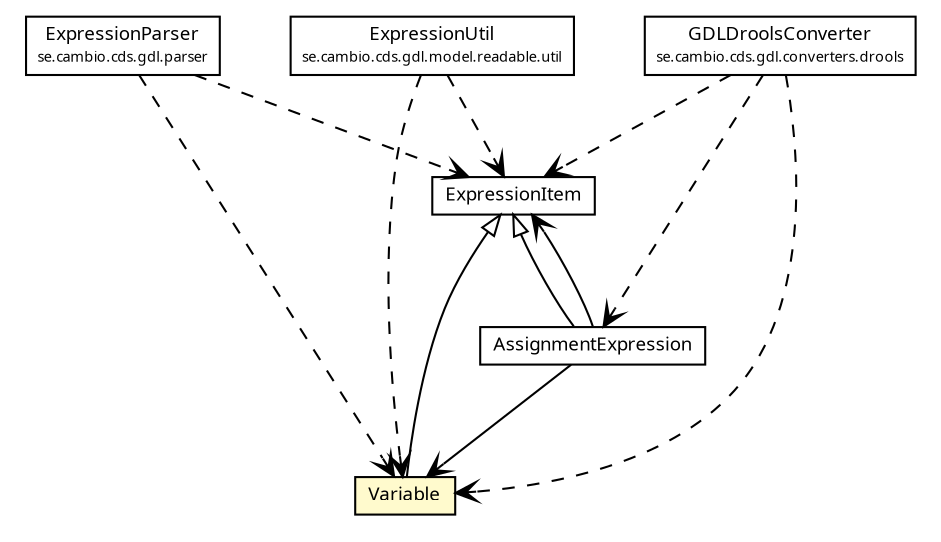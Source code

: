 #!/usr/local/bin/dot
#
# Class diagram 
# Generated by UMLGraph version R5_6 (http://www.umlgraph.org/)
#

digraph G {
	edge [fontname="Trebuchet MS",fontsize=10,labelfontname="Trebuchet MS",labelfontsize=10];
	node [fontname="Trebuchet MS",fontsize=10,shape=plaintext];
	nodesep=0.25;
	ranksep=0.5;
	// se.cambio.cds.gdl.model.expression.Variable
	c347767 [label=<<table title="se.cambio.cds.gdl.model.expression.Variable" border="0" cellborder="1" cellspacing="0" cellpadding="2" port="p" bgcolor="lemonChiffon" href="./Variable.html">
		<tr><td><table border="0" cellspacing="0" cellpadding="1">
<tr><td align="center" balign="center"><font face="Trebuchet MS"> Variable </font></td></tr>
		</table></td></tr>
		</table>>, URL="./Variable.html", fontname="Trebuchet MS", fontcolor="black", fontsize=9.0];
	// se.cambio.cds.gdl.model.expression.ExpressionItem
	c347774 [label=<<table title="se.cambio.cds.gdl.model.expression.ExpressionItem" border="0" cellborder="1" cellspacing="0" cellpadding="2" port="p" href="./ExpressionItem.html">
		<tr><td><table border="0" cellspacing="0" cellpadding="1">
<tr><td align="center" balign="center"><font face="Trebuchet MS"> ExpressionItem </font></td></tr>
		</table></td></tr>
		</table>>, URL="./ExpressionItem.html", fontname="Trebuchet MS", fontcolor="black", fontsize=9.0];
	// se.cambio.cds.gdl.model.expression.AssignmentExpression
	c347780 [label=<<table title="se.cambio.cds.gdl.model.expression.AssignmentExpression" border="0" cellborder="1" cellspacing="0" cellpadding="2" port="p" href="./AssignmentExpression.html">
		<tr><td><table border="0" cellspacing="0" cellpadding="1">
<tr><td align="center" balign="center"><font face="Trebuchet MS"> AssignmentExpression </font></td></tr>
		</table></td></tr>
		</table>>, URL="./AssignmentExpression.html", fontname="Trebuchet MS", fontcolor="black", fontsize=9.0];
	// se.cambio.cds.gdl.parser.ExpressionParser
	c347864 [label=<<table title="se.cambio.cds.gdl.parser.ExpressionParser" border="0" cellborder="1" cellspacing="0" cellpadding="2" port="p" href="../../parser/ExpressionParser.html">
		<tr><td><table border="0" cellspacing="0" cellpadding="1">
<tr><td align="center" balign="center"><font face="Trebuchet MS"> ExpressionParser </font></td></tr>
<tr><td align="center" balign="center"><font face="Trebuchet MS" point-size="7.0"> se.cambio.cds.gdl.parser </font></td></tr>
		</table></td></tr>
		</table>>, URL="../../parser/ExpressionParser.html", fontname="Trebuchet MS", fontcolor="black", fontsize=9.0];
	// se.cambio.cds.gdl.model.readable.util.ExpressionUtil
	c348002 [label=<<table title="se.cambio.cds.gdl.model.readable.util.ExpressionUtil" border="0" cellborder="1" cellspacing="0" cellpadding="2" port="p" href="../readable/util/ExpressionUtil.html">
		<tr><td><table border="0" cellspacing="0" cellpadding="1">
<tr><td align="center" balign="center"><font face="Trebuchet MS"> ExpressionUtil </font></td></tr>
<tr><td align="center" balign="center"><font face="Trebuchet MS" point-size="7.0"> se.cambio.cds.gdl.model.readable.util </font></td></tr>
		</table></td></tr>
		</table>>, URL="../readable/util/ExpressionUtil.html", fontname="Trebuchet MS", fontcolor="black", fontsize=9.0];
	// se.cambio.cds.gdl.converters.drools.GDLDroolsConverter
	c348113 [label=<<table title="se.cambio.cds.gdl.converters.drools.GDLDroolsConverter" border="0" cellborder="1" cellspacing="0" cellpadding="2" port="p" href="../../converters/drools/GDLDroolsConverter.html">
		<tr><td><table border="0" cellspacing="0" cellpadding="1">
<tr><td align="center" balign="center"><font face="Trebuchet MS"> GDLDroolsConverter </font></td></tr>
<tr><td align="center" balign="center"><font face="Trebuchet MS" point-size="7.0"> se.cambio.cds.gdl.converters.drools </font></td></tr>
		</table></td></tr>
		</table>>, URL="../../converters/drools/GDLDroolsConverter.html", fontname="Trebuchet MS", fontcolor="black", fontsize=9.0];
	//se.cambio.cds.gdl.model.expression.Variable extends se.cambio.cds.gdl.model.expression.ExpressionItem
	c347774:p -> c347767:p [dir=back,arrowtail=empty];
	//se.cambio.cds.gdl.model.expression.AssignmentExpression extends se.cambio.cds.gdl.model.expression.ExpressionItem
	c347774:p -> c347780:p [dir=back,arrowtail=empty];
	// se.cambio.cds.gdl.model.expression.AssignmentExpression NAVASSOC se.cambio.cds.gdl.model.expression.Variable
	c347780:p -> c347767:p [taillabel="", label="", headlabel="", fontname="Trebuchet MS", fontcolor="black", fontsize=10.0, color="black", arrowhead=open];
	// se.cambio.cds.gdl.model.expression.AssignmentExpression NAVASSOC se.cambio.cds.gdl.model.expression.ExpressionItem
	c347780:p -> c347774:p [taillabel="", label="", headlabel="", fontname="Trebuchet MS", fontcolor="black", fontsize=10.0, color="black", arrowhead=open];
	// se.cambio.cds.gdl.parser.ExpressionParser DEPEND se.cambio.cds.gdl.model.expression.ExpressionItem
	c347864:p -> c347774:p [taillabel="", label="", headlabel="", fontname="Trebuchet MS", fontcolor="black", fontsize=10.0, color="black", arrowhead=open, style=dashed];
	// se.cambio.cds.gdl.parser.ExpressionParser DEPEND se.cambio.cds.gdl.model.expression.Variable
	c347864:p -> c347767:p [taillabel="", label="", headlabel="", fontname="Trebuchet MS", fontcolor="black", fontsize=10.0, color="black", arrowhead=open, style=dashed];
	// se.cambio.cds.gdl.model.readable.util.ExpressionUtil DEPEND se.cambio.cds.gdl.model.expression.ExpressionItem
	c348002:p -> c347774:p [taillabel="", label="", headlabel="", fontname="Trebuchet MS", fontcolor="black", fontsize=10.0, color="black", arrowhead=open, style=dashed];
	// se.cambio.cds.gdl.model.readable.util.ExpressionUtil DEPEND se.cambio.cds.gdl.model.expression.Variable
	c348002:p -> c347767:p [taillabel="", label="", headlabel="", fontname="Trebuchet MS", fontcolor="black", fontsize=10.0, color="black", arrowhead=open, style=dashed];
	// se.cambio.cds.gdl.converters.drools.GDLDroolsConverter DEPEND se.cambio.cds.gdl.model.expression.Variable
	c348113:p -> c347767:p [taillabel="", label="", headlabel="", fontname="Trebuchet MS", fontcolor="black", fontsize=10.0, color="black", arrowhead=open, style=dashed];
	// se.cambio.cds.gdl.converters.drools.GDLDroolsConverter DEPEND se.cambio.cds.gdl.model.expression.ExpressionItem
	c348113:p -> c347774:p [taillabel="", label="", headlabel="", fontname="Trebuchet MS", fontcolor="black", fontsize=10.0, color="black", arrowhead=open, style=dashed];
	// se.cambio.cds.gdl.converters.drools.GDLDroolsConverter DEPEND se.cambio.cds.gdl.model.expression.AssignmentExpression
	c348113:p -> c347780:p [taillabel="", label="", headlabel="", fontname="Trebuchet MS", fontcolor="black", fontsize=10.0, color="black", arrowhead=open, style=dashed];
}

